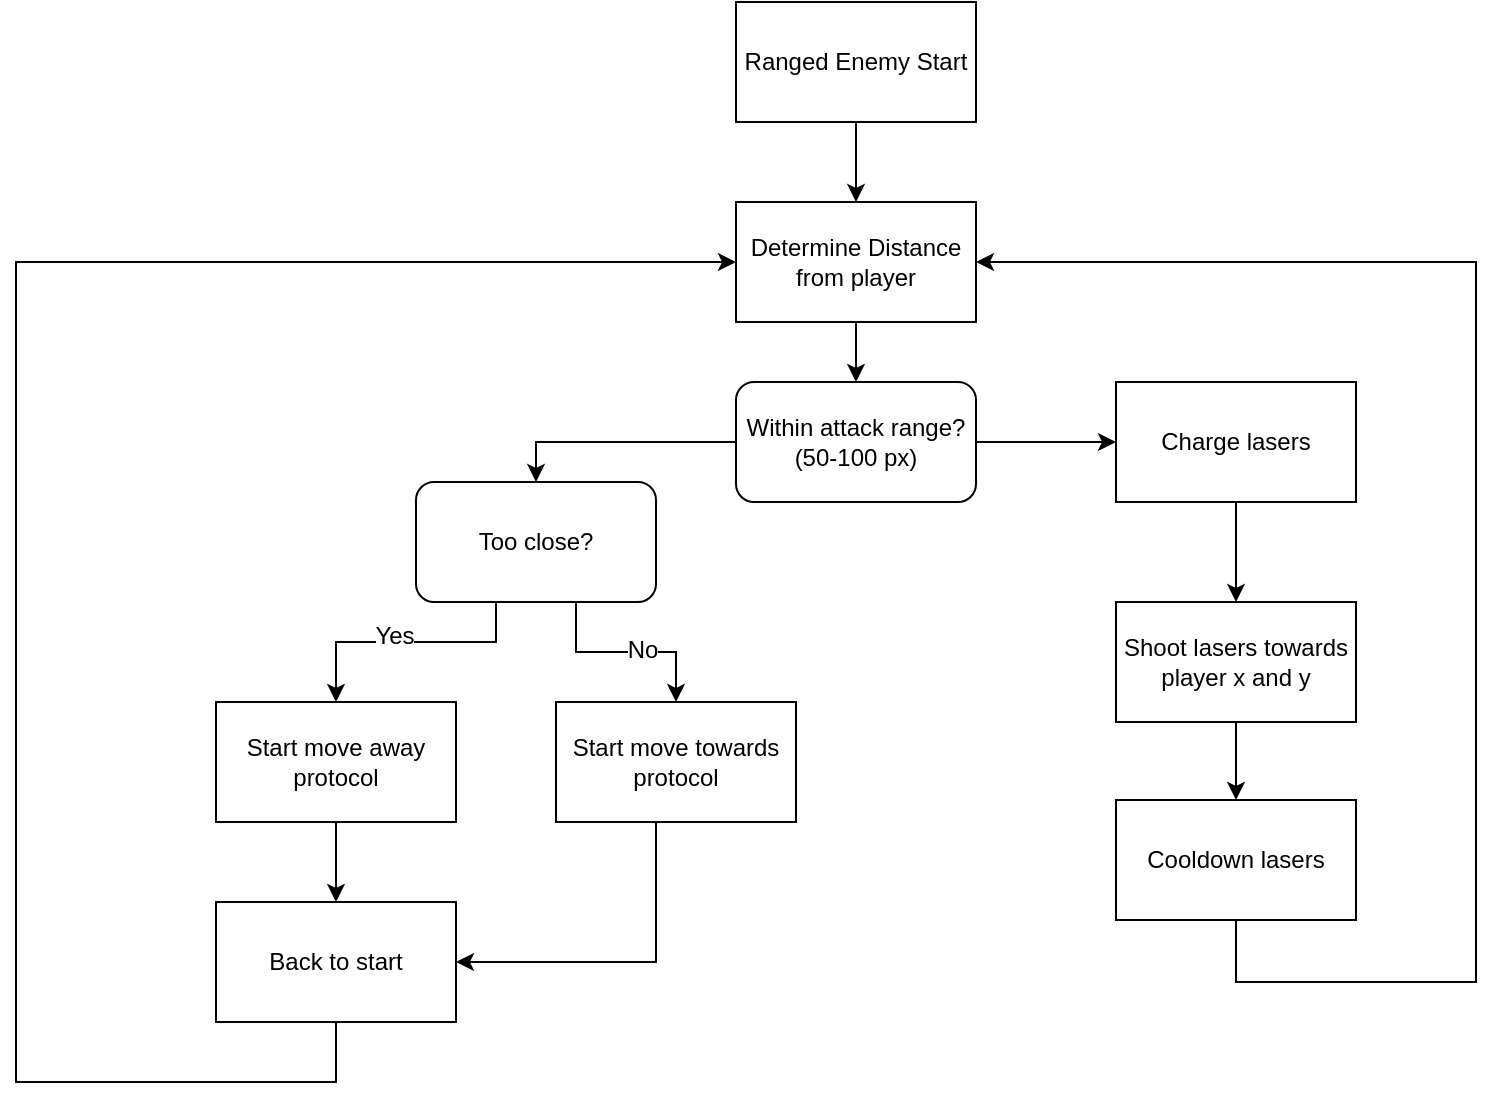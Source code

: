 <mxfile version="12.2.4"><diagram id="jgANPDqd54MxL1vZ57vR"><mxGraphModel dx="1113" dy="595" grid="1" gridSize="10" guides="1" tooltips="1" connect="1" arrows="1" fold="1" page="1" pageScale="1" pageWidth="1700" pageHeight="1100" math="0" shadow="0"><root><mxCell id="0"/><mxCell id="1" parent="0"/><mxCell id="6" style="edgeStyle=orthogonalEdgeStyle;rounded=0;orthogonalLoop=1;jettySize=auto;html=1;entryX=0.5;entryY=0;entryDx=0;entryDy=0;" edge="1" parent="1" source="3" target="4"><mxGeometry relative="1" as="geometry"/></mxCell><mxCell id="3" value="Ranged Enemy Start" style="rounded=0;whiteSpace=wrap;html=1;" vertex="1" parent="1"><mxGeometry x="780" y="150" width="120" height="60" as="geometry"/></mxCell><mxCell id="7" style="edgeStyle=orthogonalEdgeStyle;rounded=0;orthogonalLoop=1;jettySize=auto;html=1;entryX=0.5;entryY=0;entryDx=0;entryDy=0;" edge="1" parent="1" source="4" target="5"><mxGeometry relative="1" as="geometry"/></mxCell><mxCell id="4" value="Determine Distance from player" style="rounded=0;whiteSpace=wrap;html=1;" vertex="1" parent="1"><mxGeometry x="780" y="250" width="120" height="60" as="geometry"/></mxCell><mxCell id="9" style="edgeStyle=orthogonalEdgeStyle;rounded=0;orthogonalLoop=1;jettySize=auto;html=1;entryX=0;entryY=0.5;entryDx=0;entryDy=0;" edge="1" parent="1" source="5" target="8"><mxGeometry relative="1" as="geometry"/></mxCell><mxCell id="13" style="edgeStyle=orthogonalEdgeStyle;rounded=0;orthogonalLoop=1;jettySize=auto;html=1;entryX=0.5;entryY=0;entryDx=0;entryDy=0;" edge="1" parent="1" source="5" target="12"><mxGeometry relative="1" as="geometry"/></mxCell><mxCell id="5" value="Within attack range? (50-100 px)" style="rounded=1;whiteSpace=wrap;html=1;" vertex="1" parent="1"><mxGeometry x="780" y="340" width="120" height="60" as="geometry"/></mxCell><mxCell id="26" style="edgeStyle=orthogonalEdgeStyle;rounded=0;orthogonalLoop=1;jettySize=auto;html=1;entryX=0.5;entryY=0;entryDx=0;entryDy=0;" edge="1" parent="1" source="8" target="25"><mxGeometry relative="1" as="geometry"/></mxCell><mxCell id="8" value="Charge lasers" style="rounded=0;whiteSpace=wrap;html=1;" vertex="1" parent="1"><mxGeometry x="970" y="340" width="120" height="60" as="geometry"/></mxCell><mxCell id="17" style="edgeStyle=orthogonalEdgeStyle;rounded=0;orthogonalLoop=1;jettySize=auto;html=1;entryX=0.5;entryY=0;entryDx=0;entryDy=0;" edge="1" parent="1" source="12" target="14"><mxGeometry relative="1" as="geometry"><Array as="points"><mxPoint x="660" y="470"/><mxPoint x="580" y="470"/></Array></mxGeometry></mxCell><mxCell id="19" value="Yes" style="text;html=1;resizable=0;points=[];align=center;verticalAlign=middle;labelBackgroundColor=#ffffff;" vertex="1" connectable="0" parent="17"><mxGeometry x="0.1" y="-3" relative="1" as="geometry"><mxPoint as="offset"/></mxGeometry></mxCell><mxCell id="23" style="edgeStyle=orthogonalEdgeStyle;rounded=0;orthogonalLoop=1;jettySize=auto;html=1;" edge="1" parent="1" source="12" target="22"><mxGeometry relative="1" as="geometry"><Array as="points"><mxPoint x="700" y="475"/><mxPoint x="750" y="475"/></Array></mxGeometry></mxCell><mxCell id="24" value="No" style="text;html=1;resizable=0;points=[];align=center;verticalAlign=middle;labelBackgroundColor=#ffffff;" vertex="1" connectable="0" parent="23"><mxGeometry x="0.161" y="1" relative="1" as="geometry"><mxPoint as="offset"/></mxGeometry></mxCell><mxCell id="12" value="Too close?" style="rounded=1;whiteSpace=wrap;html=1;" vertex="1" parent="1"><mxGeometry x="620" y="390" width="120" height="60" as="geometry"/></mxCell><mxCell id="30" style="edgeStyle=orthogonalEdgeStyle;rounded=0;orthogonalLoop=1;jettySize=auto;html=1;entryX=0.5;entryY=0;entryDx=0;entryDy=0;" edge="1" parent="1" source="14" target="29"><mxGeometry relative="1" as="geometry"/></mxCell><mxCell id="14" value="Start move away protocol" style="rounded=0;whiteSpace=wrap;html=1;" vertex="1" parent="1"><mxGeometry x="520" y="500" width="120" height="60" as="geometry"/></mxCell><mxCell id="31" style="edgeStyle=orthogonalEdgeStyle;rounded=0;orthogonalLoop=1;jettySize=auto;html=1;entryX=1;entryY=0.5;entryDx=0;entryDy=0;" edge="1" parent="1" source="22" target="29"><mxGeometry relative="1" as="geometry"><Array as="points"><mxPoint x="740" y="630"/></Array></mxGeometry></mxCell><mxCell id="22" value="Start move towards protocol" style="rounded=0;whiteSpace=wrap;html=1;" vertex="1" parent="1"><mxGeometry x="690" y="500" width="120" height="60" as="geometry"/></mxCell><mxCell id="28" style="edgeStyle=orthogonalEdgeStyle;rounded=0;orthogonalLoop=1;jettySize=auto;html=1;" edge="1" parent="1" source="25" target="27"><mxGeometry relative="1" as="geometry"/></mxCell><mxCell id="25" value="Shoot lasers towards player x and y" style="rounded=0;whiteSpace=wrap;html=1;" vertex="1" parent="1"><mxGeometry x="970" y="450" width="120" height="60" as="geometry"/></mxCell><mxCell id="33" style="edgeStyle=orthogonalEdgeStyle;rounded=0;orthogonalLoop=1;jettySize=auto;html=1;entryX=1;entryY=0.5;entryDx=0;entryDy=0;" edge="1" parent="1" source="27" target="4"><mxGeometry relative="1" as="geometry"><Array as="points"><mxPoint x="1030" y="640"/><mxPoint x="1150" y="640"/><mxPoint x="1150" y="280"/></Array></mxGeometry></mxCell><mxCell id="27" value="Cooldown lasers" style="rounded=0;whiteSpace=wrap;html=1;" vertex="1" parent="1"><mxGeometry x="970" y="549" width="120" height="60" as="geometry"/></mxCell><mxCell id="32" style="edgeStyle=orthogonalEdgeStyle;rounded=0;orthogonalLoop=1;jettySize=auto;html=1;entryX=0;entryY=0.5;entryDx=0;entryDy=0;" edge="1" parent="1" source="29" target="4"><mxGeometry relative="1" as="geometry"><Array as="points"><mxPoint x="580" y="690"/><mxPoint x="420" y="690"/><mxPoint x="420" y="280"/></Array></mxGeometry></mxCell><mxCell id="29" value="Back to start" style="rounded=0;whiteSpace=wrap;html=1;" vertex="1" parent="1"><mxGeometry x="520" y="600" width="120" height="60" as="geometry"/></mxCell></root></mxGraphModel></diagram></mxfile>